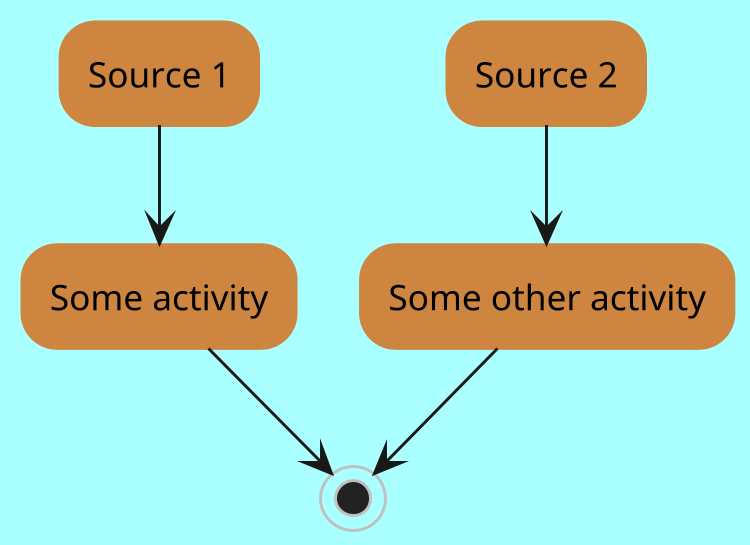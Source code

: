 @startuml
scale 750 width
skinparam backgroundColor #AAFFFF
skinparam activity {
  StartColor red
  BarColor SaddleBrown
  EndColor Silver
  BackgroundColor Peru
  BackgroundColor<< Begin >> Olive
  BorderColor Peru

}

"Source 1" --> "Some activity"
--> (*)

"Source 2" --> "Some other activity"
--> (*)

@enduml